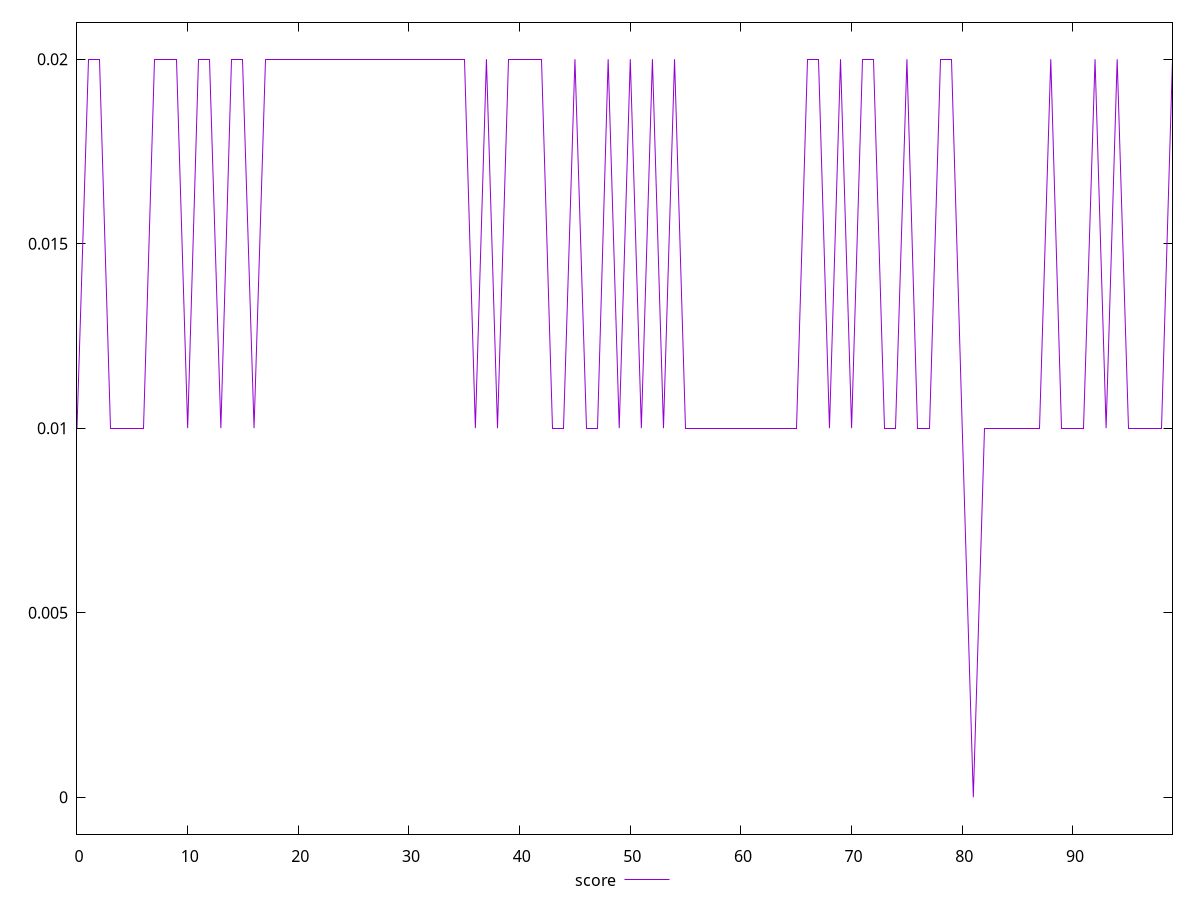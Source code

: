 reset

$score <<EOF
0 0.01
1 0.02
2 0.02
3 0.01
4 0.01
5 0.01
6 0.01
7 0.02
8 0.02
9 0.02
10 0.01
11 0.02
12 0.02
13 0.01
14 0.02
15 0.02
16 0.01
17 0.02
18 0.02
19 0.02
20 0.02
21 0.02
22 0.02
23 0.02
24 0.02
25 0.02
26 0.02
27 0.02
28 0.02
29 0.02
30 0.02
31 0.02
32 0.02
33 0.02
34 0.02
35 0.02
36 0.01
37 0.02
38 0.01
39 0.02
40 0.02
41 0.02
42 0.02
43 0.01
44 0.01
45 0.02
46 0.01
47 0.01
48 0.02
49 0.01
50 0.02
51 0.01
52 0.02
53 0.01
54 0.02
55 0.01
56 0.01
57 0.01
58 0.01
59 0.01
60 0.01
61 0.01
62 0.01
63 0.01
64 0.01
65 0.01
66 0.02
67 0.02
68 0.01
69 0.02
70 0.01
71 0.02
72 0.02
73 0.01
74 0.01
75 0.02
76 0.01
77 0.01
78 0.02
79 0.02
80 0.01
81 0
82 0.01
83 0.01
84 0.01
85 0.01
86 0.01
87 0.01
88 0.02
89 0.01
90 0.01
91 0.01
92 0.02
93 0.01
94 0.02
95 0.01
96 0.01
97 0.01
98 0.01
99 0.02
EOF

set key outside below
set xrange [0:99]
set yrange [-0.001:0.021]
set trange [-0.001:0.021]
set terminal svg size 640, 500 enhanced background rgb 'white'
set output "report_00025_2021-02-22T21:38:55.199Z/cumulative-layout-shift/samples/pages/score/values.svg"

plot $score title "score" with line

reset
